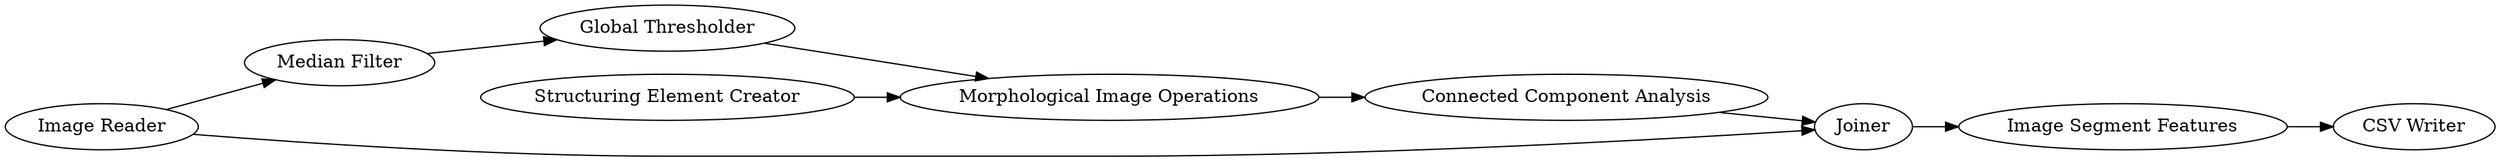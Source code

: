 digraph {
	1 [label="Image Reader"]
	3 [label="Median Filter"]
	4 [label="Global Thresholder"]
	7 [label=Joiner]
	8 [label="Image Segment Features"]
	10 [label="CSV Writer"]
	11 [label="Morphological Image Operations"]
	12 [label="Connected Component Analysis"]
	55 [label="Structuring Element Creator"]
	1 -> 3
	1 -> 7
	3 -> 4
	4 -> 11
	7 -> 8
	8 -> 10
	11 -> 12
	12 -> 7
	55 -> 11
	rankdir=LR
}
